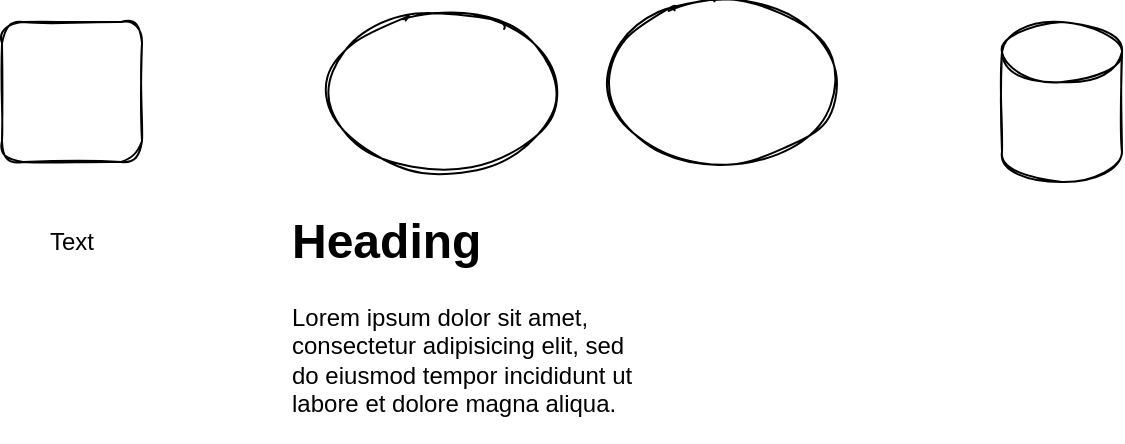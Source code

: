 <mxfile version="13.8.1" type="github">
  <diagram name="Page-1" id="c7558073-3199-34d8-9f00-42111426c3f3">
    <mxGraphModel dx="786" dy="445" grid="1" gridSize="10" guides="1" tooltips="1" connect="1" arrows="1" fold="1" page="1" pageScale="1" pageWidth="826" pageHeight="1169" background="#ffffff" math="0" shadow="0">
      <root>
        <mxCell id="0" />
        <mxCell id="1" parent="0" />
        <mxCell id="N5eNtexuv8DRaTq3Zq_8-96" value="" style="whiteSpace=wrap;html=1;aspect=fixed;rounded=1;sketch=1;" parent="1" vertex="1">
          <mxGeometry x="40" y="100" width="70" height="70" as="geometry" />
        </mxCell>
        <mxCell id="EQIL_9ez8UskjMnOPsOI-1" value="" style="ellipse;whiteSpace=wrap;html=1;rounded=1;sketch=1;" vertex="1" parent="1">
          <mxGeometry x="200" y="95" width="120" height="80" as="geometry" />
        </mxCell>
        <mxCell id="EQIL_9ez8UskjMnOPsOI-2" value="Text" style="text;html=1;strokeColor=none;fillColor=none;align=center;verticalAlign=middle;whiteSpace=wrap;rounded=0;sketch=1;" vertex="1" parent="1">
          <mxGeometry x="55" y="200" width="40" height="20" as="geometry" />
        </mxCell>
        <mxCell id="EQIL_9ez8UskjMnOPsOI-3" value="&lt;h1&gt;Heading&lt;/h1&gt;&lt;p&gt;Lorem ipsum dolor sit amet, consectetur adipisicing elit, sed do eiusmod tempor incididunt ut labore et dolore magna aliqua.&lt;/p&gt;" style="text;html=1;strokeColor=none;fillColor=none;spacing=5;spacingTop=-20;whiteSpace=wrap;overflow=hidden;rounded=0;sketch=1;" vertex="1" parent="1">
          <mxGeometry x="180" y="190" width="190" height="120" as="geometry" />
        </mxCell>
        <mxCell id="EQIL_9ez8UskjMnOPsOI-4" value="" style="ellipse;whiteSpace=wrap;html=1;rounded=1;sketch=1;" vertex="1" parent="1">
          <mxGeometry x="340" y="90" width="120" height="80" as="geometry" />
        </mxCell>
        <mxCell id="EQIL_9ez8UskjMnOPsOI-5" value="" style="shape=cylinder3;whiteSpace=wrap;html=1;boundedLbl=1;backgroundOutline=1;size=15;rounded=1;sketch=1;" vertex="1" parent="1">
          <mxGeometry x="540" y="100" width="60" height="80" as="geometry" />
        </mxCell>
      </root>
    </mxGraphModel>
  </diagram>
</mxfile>
